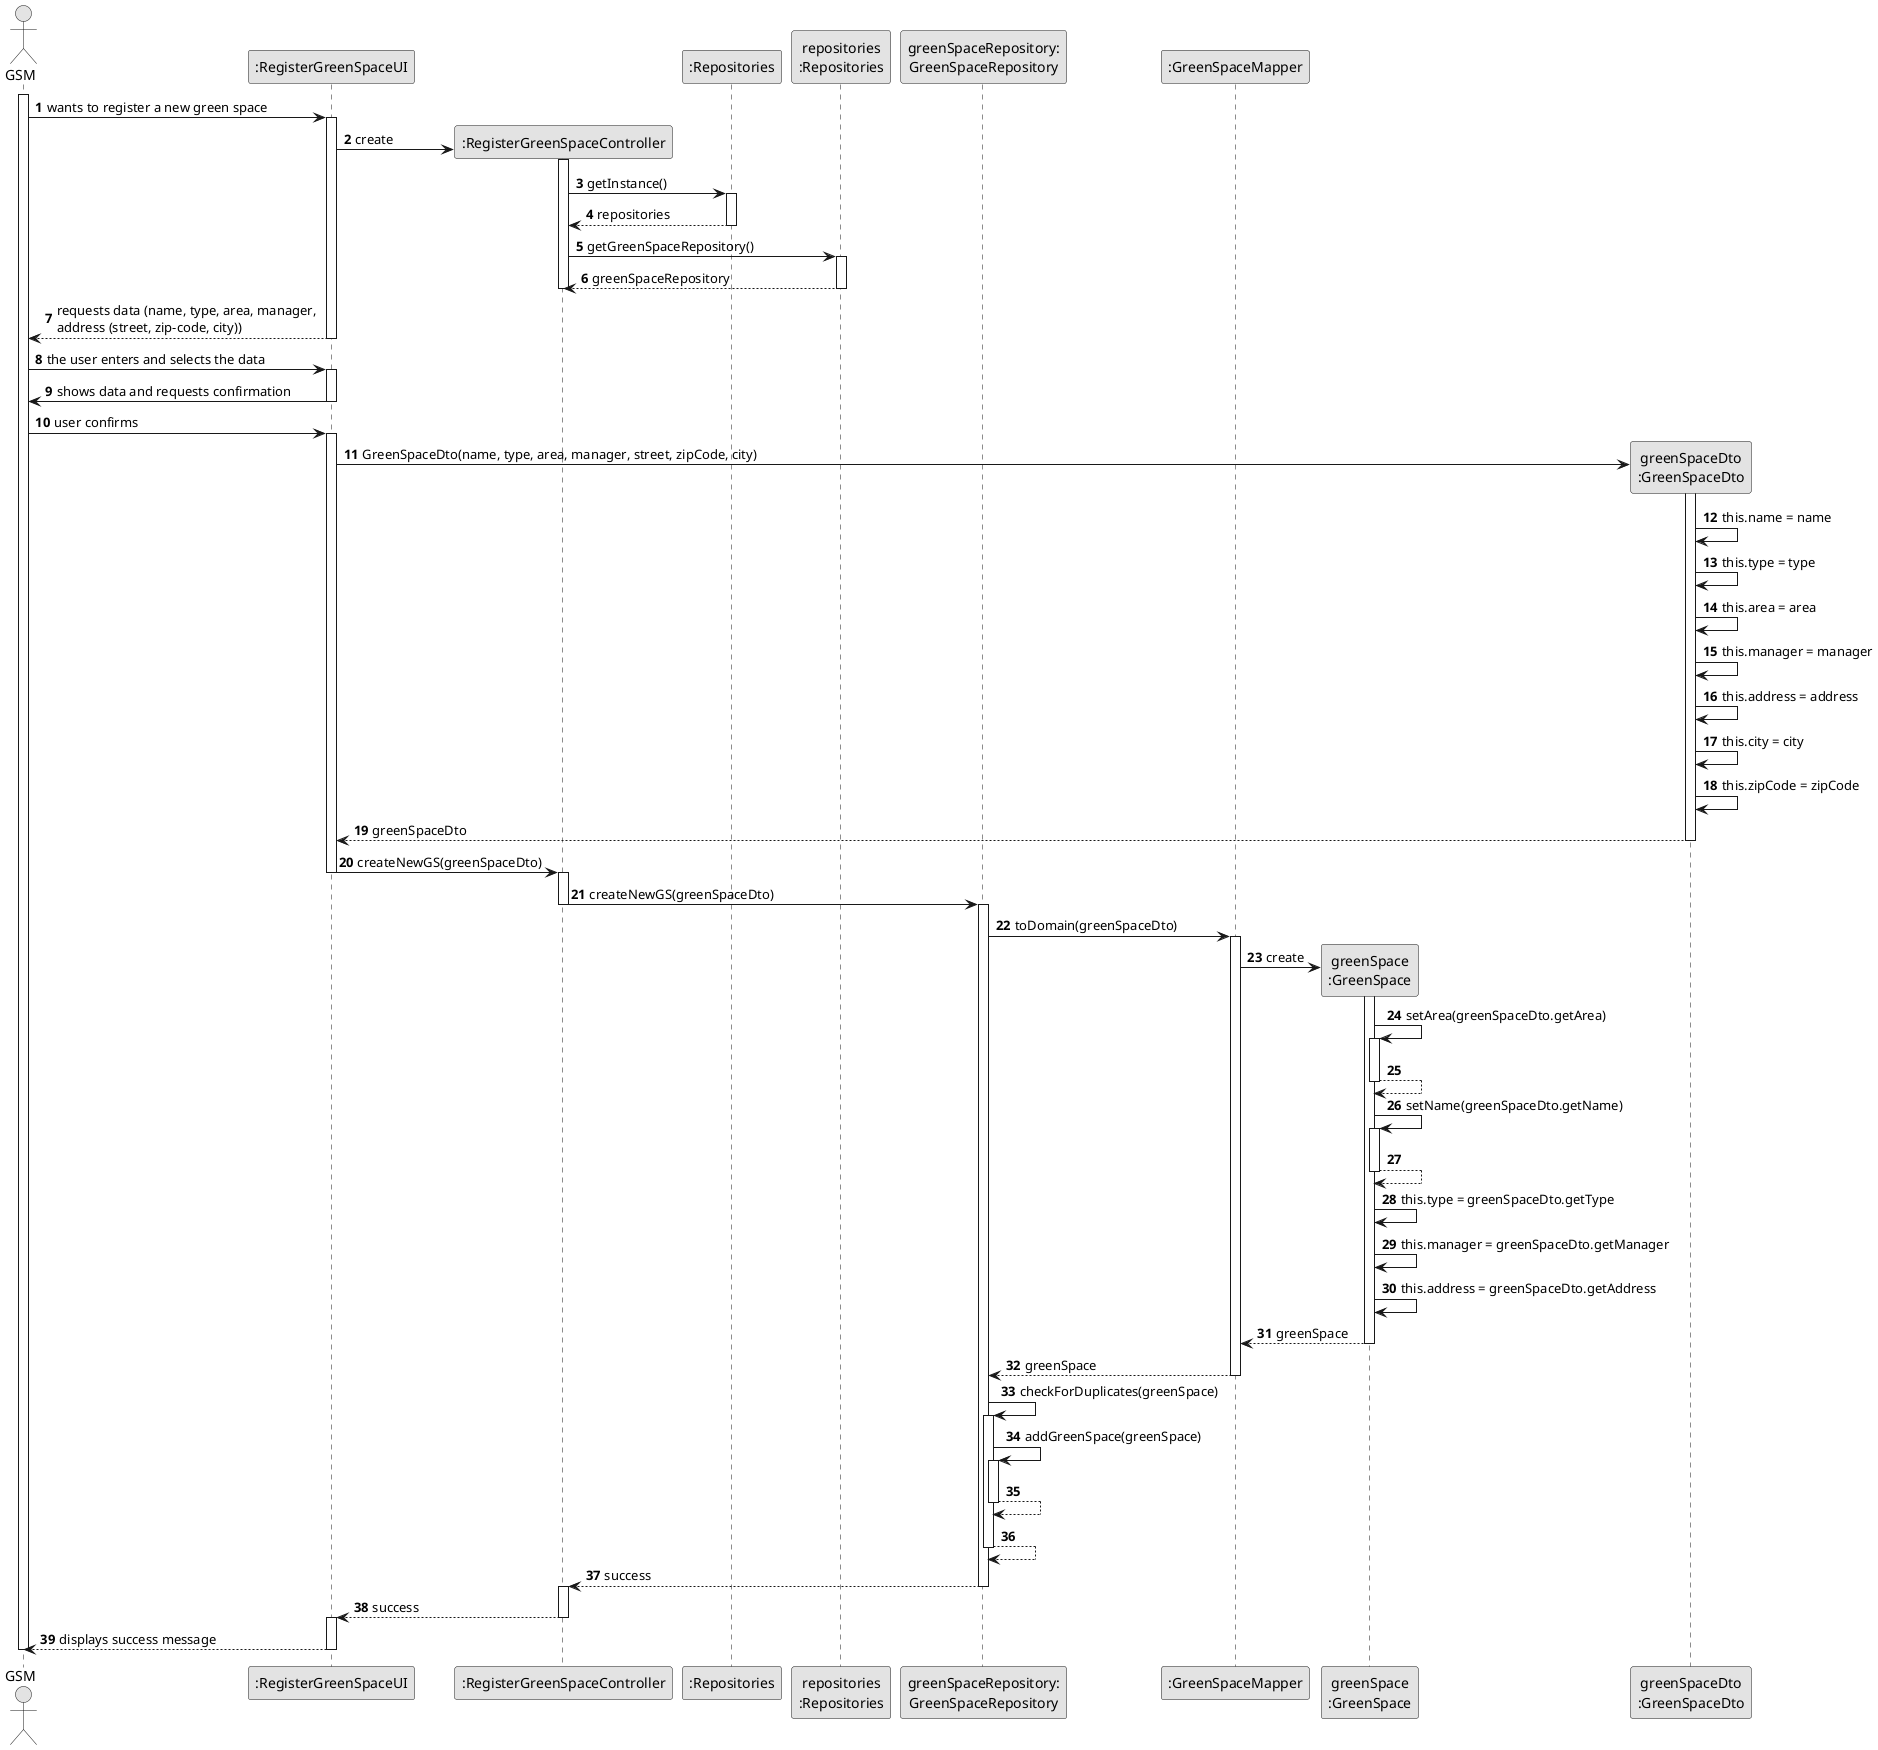 
@startuml
skinparam monochrome true
skinparam packageStyle rectangle
skinparam shadowing false

'title System Sequence Diagram (SSD) - US020

autonumber

actor "GSM" as GSM
participant ":RegisterGreenSpaceUI" as UI
participant ":RegisterGreenSpaceController" as CTRL
participant ":Repositories" as RepositorySingleton
participant "repositories\n:Repositories" as PLAT
participant "greenSpaceRepository:\nGreenSpaceRepository" as gsrepo
participant ":GreenSpaceMapper" as GSMP
participant "greenSpace\n:GreenSpace" as GS
participant "greenSpaceDto\n:GreenSpaceDto" as DTO

activate GSM

    GSM -> UI : wants to register a new green space
    activate UI

        UI -> CTRL** : create
activate CTRL
CTRL -> RepositorySingleton : getInstance()
activate RepositorySingleton
RepositorySingleton --> CTRL : repositories
deactivate RepositorySingleton
CTRL -> PLAT : getGreenSpaceRepository()
activate PLAT
PLAT -->  CTRL: greenSpaceRepository
deactivate PLAT
deactivate CTRL
        UI --> GSM : requests data (name, type, area, manager, \naddress (street, zip-code, city))
        deactivate UI
GSM -> UI : the user enters and selects the data
activate UI
UI-> GSM : shows data and requests confirmation
deactivate UI
GSM -> UI: user confirms
activate UI

UI->DTO** : GreenSpaceDto(name, type, area, manager, street, zipCode, city)
activate DTO
DTO -> DTO : this.name = name
DTO -> DTO : this.type = type
DTO -> DTO : this.area = area
DTO -> DTO : this.manager = manager
DTO -> DTO : this.address = address
DTO -> DTO : this.city = city
DTO -> DTO : this.zipCode = zipCode
DTO --> UI : greenSpaceDto
deactivate DTO

UI -> CTRL : createNewGS(greenSpaceDto)
deactivate UI
activate CTRL
CTRL -> gsrepo : createNewGS(greenSpaceDto)
deactivate CTRL
activate gsrepo
gsrepo -> GSMP : toDomain(greenSpaceDto)
activate GSMP

GSMP -> GS** : create

activate GS
GS -> GS : setArea(greenSpaceDto.getArea)
activate GS
GS --> GS
deactivate GS

GS -> GS : setName(greenSpaceDto.getName)
activate GS
GS --> GS
deactivate GS

GS -> GS : this.type = greenSpaceDto.getType

GS -> GS : this.manager = greenSpaceDto.getManager
GS -> GS : this.address = greenSpaceDto.getAddress

GS --> GSMP : greenSpace
deactivate GS
GSMP --> gsrepo : greenSpace
deactivate GSMP
gsrepo -> gsrepo : checkForDuplicates(greenSpace)
activate gsrepo
gsrepo -> gsrepo : addGreenSpace(greenSpace)
activate gsrepo
gsrepo-->gsrepo
deactivate gsrepo
gsrepo-->gsrepo
deactivate gsrepo
gsrepo --> CTRL : success
deactivate gsrepo
activate CTRL
CTRL --> UI : success
deactivate CTRL
activate UI
UI-->GSM:displays success message
deactivate UI
deactivate GSM

@enduml
